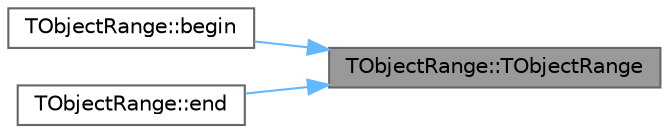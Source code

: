 digraph "TObjectRange::TObjectRange"
{
 // INTERACTIVE_SVG=YES
 // LATEX_PDF_SIZE
  bgcolor="transparent";
  edge [fontname=Helvetica,fontsize=10,labelfontname=Helvetica,labelfontsize=10];
  node [fontname=Helvetica,fontsize=10,shape=box,height=0.2,width=0.4];
  rankdir="RL";
  Node1 [id="Node000001",label="TObjectRange::TObjectRange",height=0.2,width=0.4,color="gray40", fillcolor="grey60", style="filled", fontcolor="black",tooltip=" "];
  Node1 -> Node2 [id="edge1_Node000001_Node000002",dir="back",color="steelblue1",style="solid",tooltip=" "];
  Node2 [id="Node000002",label="TObjectRange::begin",height=0.2,width=0.4,color="grey40", fillcolor="white", style="filled",URL="$d6/d9a/structTObjectRange.html#a36b256ec9d0f1ce991edb9fb4347b1db",tooltip=" "];
  Node1 -> Node3 [id="edge2_Node000001_Node000003",dir="back",color="steelblue1",style="solid",tooltip=" "];
  Node3 [id="Node000003",label="TObjectRange::end",height=0.2,width=0.4,color="grey40", fillcolor="white", style="filled",URL="$d6/d9a/structTObjectRange.html#ade3720f0d7fe6f30f59cd5929345adfe",tooltip=" "];
}
